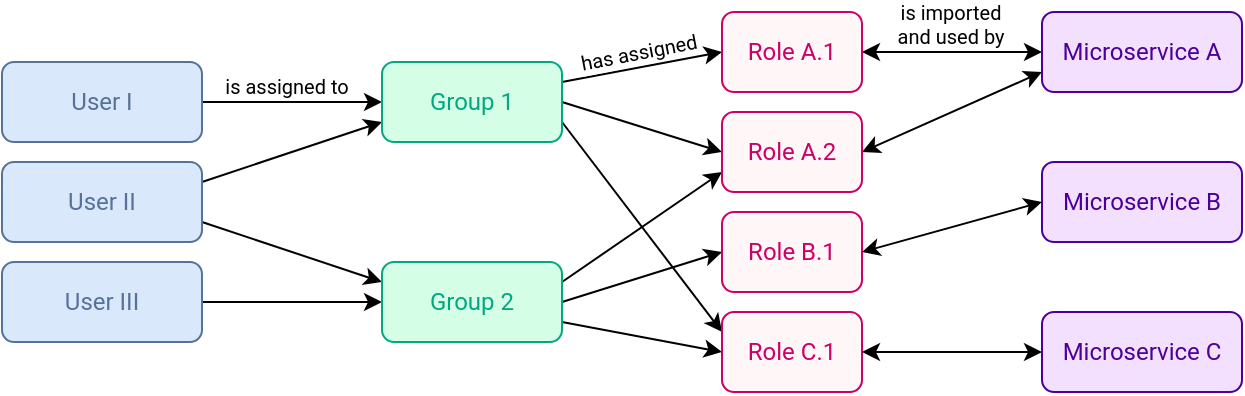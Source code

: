 <mxfile version="13.8.3" type="google"><diagram id="SOJGDQ3V0tpDCRtj3oEf" name="Page-1"><mxGraphModel dx="1422" dy="743" grid="1" gridSize="10" guides="1" tooltips="1" connect="1" arrows="1" fold="1" page="1" pageScale="1" pageWidth="620" pageHeight="200" math="0" shadow="0"><root><mxCell id="0"/><mxCell id="1" parent="0"/><mxCell id="yHwz0h-PSisfzpWsAm40-13" style="edgeStyle=entityRelationEdgeStyle;rounded=0;orthogonalLoop=1;jettySize=auto;html=1;exitX=1;exitY=0.5;exitDx=0;exitDy=0;entryX=0;entryY=0.5;entryDx=0;entryDy=0;fontFamily=Roboto;fontSource=https%3A%2F%2Ffonts.googleapis.com%2Fcss%3Ffamily%3DRoboto;fontColor=#CC0066;" parent="1" source="yHwz0h-PSisfzpWsAm40-1" target="yHwz0h-PSisfzpWsAm40-4" edge="1"><mxGeometry relative="1" as="geometry"/></mxCell><mxCell id="yHwz0h-PSisfzpWsAm40-17" value="is assigned to" style="edgeLabel;html=1;align=center;verticalAlign=middle;resizable=0;points=[];fontFamily=Roboto;fontSize=10;" parent="yHwz0h-PSisfzpWsAm40-13" vertex="1" connectable="0"><mxGeometry x="-0.164" relative="1" as="geometry"><mxPoint x="4" y="-8" as="offset"/></mxGeometry></mxCell><mxCell id="yHwz0h-PSisfzpWsAm40-1" value="User I" style="rounded=1;whiteSpace=wrap;html=1;fontFamily=Roboto;fontSource=https%3A%2F%2Ffonts.googleapis.com%2Fcss%3Ffamily%3DRoboto;fillColor=#dae8fc;strokeColor=#577299;fontColor=#577299;" parent="1" vertex="1"><mxGeometry y="30" width="100" height="40" as="geometry"/></mxCell><mxCell id="yHwz0h-PSisfzpWsAm40-15" style="rounded=0;orthogonalLoop=1;jettySize=auto;html=1;exitX=1;exitY=0.25;exitDx=0;exitDy=0;entryX=0;entryY=0.75;entryDx=0;entryDy=0;fontFamily=Roboto;fontSource=https%3A%2F%2Ffonts.googleapis.com%2Fcss%3Ffamily%3DRoboto;fontColor=#CC0066;" parent="1" source="yHwz0h-PSisfzpWsAm40-2" target="yHwz0h-PSisfzpWsAm40-4" edge="1"><mxGeometry relative="1" as="geometry"/></mxCell><mxCell id="yHwz0h-PSisfzpWsAm40-19" style="rounded=0;orthogonalLoop=1;jettySize=auto;html=1;exitX=1;exitY=0.75;exitDx=0;exitDy=0;fontFamily=Roboto;fontSource=https%3A%2F%2Ffonts.googleapis.com%2Fcss%3Ffamily%3DRoboto;fontColor=#CC0066;entryX=0;entryY=0.25;entryDx=0;entryDy=0;" parent="1" source="yHwz0h-PSisfzpWsAm40-2" target="yHwz0h-PSisfzpWsAm40-5" edge="1"><mxGeometry relative="1" as="geometry"><mxPoint x="210" y="150" as="targetPoint"/></mxGeometry></mxCell><mxCell id="yHwz0h-PSisfzpWsAm40-2" value="User II" style="rounded=1;whiteSpace=wrap;html=1;fontFamily=Roboto;fontSource=https%3A%2F%2Ffonts.googleapis.com%2Fcss%3Ffamily%3DRoboto;fillColor=#dae8fc;strokeColor=#577299;fontColor=#577299;" parent="1" vertex="1"><mxGeometry y="80" width="100" height="40" as="geometry"/></mxCell><mxCell id="yHwz0h-PSisfzpWsAm40-18" style="edgeStyle=orthogonalEdgeStyle;curved=1;rounded=0;orthogonalLoop=1;jettySize=auto;html=1;exitX=1;exitY=0.5;exitDx=0;exitDy=0;entryX=0;entryY=0.5;entryDx=0;entryDy=0;fontFamily=Roboto;fontSource=https%3A%2F%2Ffonts.googleapis.com%2Fcss%3Ffamily%3DRoboto;fontColor=#CC0066;" parent="1" source="yHwz0h-PSisfzpWsAm40-3" target="yHwz0h-PSisfzpWsAm40-5" edge="1"><mxGeometry relative="1" as="geometry"/></mxCell><mxCell id="yHwz0h-PSisfzpWsAm40-3" value="User III" style="rounded=1;whiteSpace=wrap;html=1;fontFamily=Roboto;fontSource=https%3A%2F%2Ffonts.googleapis.com%2Fcss%3Ffamily%3DRoboto;fillColor=#dae8fc;strokeColor=#577299;fontColor=#577299;" parent="1" vertex="1"><mxGeometry y="130" width="100" height="40" as="geometry"/></mxCell><mxCell id="yHwz0h-PSisfzpWsAm40-21" style="rounded=0;orthogonalLoop=1;jettySize=auto;html=1;exitX=1;exitY=0.75;exitDx=0;exitDy=0;entryX=0;entryY=0.25;entryDx=0;entryDy=0;fontFamily=Roboto;fontSource=https%3A%2F%2Ffonts.googleapis.com%2Fcss%3Ffamily%3DRoboto;fontSize=8;fontColor=#CC0066;" parent="1" source="yHwz0h-PSisfzpWsAm40-4" target="yHwz0h-PSisfzpWsAm40-6" edge="1"><mxGeometry relative="1" as="geometry"/></mxCell><mxCell id="yHwz0h-PSisfzpWsAm40-22" style="rounded=0;orthogonalLoop=1;jettySize=auto;html=1;exitX=1;exitY=0.5;exitDx=0;exitDy=0;entryX=0;entryY=0.5;entryDx=0;entryDy=0;fontFamily=Roboto;fontSource=https%3A%2F%2Ffonts.googleapis.com%2Fcss%3Ffamily%3DRoboto;fontSize=8;fontColor=#CC0066;" parent="1" source="yHwz0h-PSisfzpWsAm40-4" target="yHwz0h-PSisfzpWsAm40-12" edge="1"><mxGeometry relative="1" as="geometry"/></mxCell><mxCell id="yHwz0h-PSisfzpWsAm40-23" style="rounded=0;orthogonalLoop=1;jettySize=auto;html=1;exitX=1;exitY=0.25;exitDx=0;exitDy=0;entryX=0;entryY=0.5;entryDx=0;entryDy=0;fontFamily=Roboto;fontSource=https%3A%2F%2Ffonts.googleapis.com%2Fcss%3Ffamily%3DRoboto;fontSize=8;fontColor=#CC0066;" parent="1" source="yHwz0h-PSisfzpWsAm40-4" target="yHwz0h-PSisfzpWsAm40-8" edge="1"><mxGeometry relative="1" as="geometry"/></mxCell><mxCell id="yHwz0h-PSisfzpWsAm40-27" value="has assigned" style="edgeLabel;html=1;align=center;verticalAlign=middle;resizable=0;points=[];fontSize=10;fontFamily=Roboto;rotation=349;" parent="yHwz0h-PSisfzpWsAm40-23" vertex="1" connectable="0"><mxGeometry x="-0.306" y="2" relative="1" as="geometry"><mxPoint x="10.46" y="-8" as="offset"/></mxGeometry></mxCell><mxCell id="yHwz0h-PSisfzpWsAm40-4" value="Group 1" style="rounded=1;whiteSpace=wrap;html=1;fontFamily=Roboto;fontSource=https%3A%2F%2Ffonts.googleapis.com%2Fcss%3Ffamily%3DRoboto;fillColor=#D4FFE6;fontColor=#03A882;strokeColor=#03A882;" parent="1" vertex="1"><mxGeometry x="190" y="30" width="90" height="40" as="geometry"/></mxCell><mxCell id="yHwz0h-PSisfzpWsAm40-24" style="rounded=0;orthogonalLoop=1;jettySize=auto;html=1;exitX=1;exitY=0.25;exitDx=0;exitDy=0;entryX=0;entryY=0.75;entryDx=0;entryDy=0;fontFamily=Roboto;fontSource=https%3A%2F%2Ffonts.googleapis.com%2Fcss%3Ffamily%3DRoboto;fontSize=8;fontColor=#CC0066;" parent="1" source="yHwz0h-PSisfzpWsAm40-5" target="yHwz0h-PSisfzpWsAm40-12" edge="1"><mxGeometry relative="1" as="geometry"/></mxCell><mxCell id="yHwz0h-PSisfzpWsAm40-25" style="edgeStyle=none;rounded=0;orthogonalLoop=1;jettySize=auto;html=1;exitX=1;exitY=0.5;exitDx=0;exitDy=0;entryX=0;entryY=0.5;entryDx=0;entryDy=0;fontFamily=Roboto;fontSource=https%3A%2F%2Ffonts.googleapis.com%2Fcss%3Ffamily%3DRoboto;fontSize=8;fontColor=#CC0066;" parent="1" source="yHwz0h-PSisfzpWsAm40-5" target="yHwz0h-PSisfzpWsAm40-7" edge="1"><mxGeometry relative="1" as="geometry"/></mxCell><mxCell id="yHwz0h-PSisfzpWsAm40-26" style="edgeStyle=none;rounded=0;orthogonalLoop=1;jettySize=auto;html=1;exitX=1;exitY=0.75;exitDx=0;exitDy=0;entryX=0;entryY=0.5;entryDx=0;entryDy=0;fontFamily=Roboto;fontSource=https%3A%2F%2Ffonts.googleapis.com%2Fcss%3Ffamily%3DRoboto;fontSize=8;fontColor=#CC0066;" parent="1" source="yHwz0h-PSisfzpWsAm40-5" target="yHwz0h-PSisfzpWsAm40-6" edge="1"><mxGeometry relative="1" as="geometry"/></mxCell><mxCell id="yHwz0h-PSisfzpWsAm40-5" value="Group 2" style="rounded=1;whiteSpace=wrap;html=1;fontFamily=Roboto;fontSource=https%3A%2F%2Ffonts.googleapis.com%2Fcss%3Ffamily%3DRoboto;fillColor=#D4FFE6;fontColor=#03A882;strokeColor=#03A882;" parent="1" vertex="1"><mxGeometry x="190" y="130" width="90" height="40" as="geometry"/></mxCell><mxCell id="yHwz0h-PSisfzpWsAm40-6" value="Role C.1" style="rounded=1;whiteSpace=wrap;html=1;strokeColor=#CC0066;fontColor=#CC0066;fillColor=#FFF7F7;fontFamily=Roboto;fontSource=https%3A%2F%2Ffonts.googleapis.com%2Fcss%3Ffamily%3DRoboto;" parent="1" vertex="1"><mxGeometry x="360" y="155" width="70" height="40" as="geometry"/></mxCell><mxCell id="yHwz0h-PSisfzpWsAm40-7" value="Role B.1" style="rounded=1;whiteSpace=wrap;html=1;strokeColor=#CC0066;fontColor=#CC0066;fillColor=#FFF7F7;fontFamily=Roboto;fontSource=https%3A%2F%2Ffonts.googleapis.com%2Fcss%3Ffamily%3DRoboto;" parent="1" vertex="1"><mxGeometry x="360" y="105" width="70" height="40" as="geometry"/></mxCell><mxCell id="yHwz0h-PSisfzpWsAm40-28" style="edgeStyle=none;rounded=0;orthogonalLoop=1;jettySize=auto;html=1;exitX=1;exitY=0.5;exitDx=0;exitDy=0;entryX=0;entryY=0.5;entryDx=0;entryDy=0;fontFamily=Roboto;fontSource=https%3A%2F%2Ffonts.googleapis.com%2Fcss%3Ffamily%3DRoboto;fontSize=8;fontColor=#000000;startArrow=classic;startFill=1;" parent="1" source="yHwz0h-PSisfzpWsAm40-8" target="yHwz0h-PSisfzpWsAm40-9" edge="1"><mxGeometry relative="1" as="geometry"/></mxCell><mxCell id="yHwz0h-PSisfzpWsAm40-31" value="&lt;div style=&quot;font-size: 10px;&quot;&gt;is imported&lt;/div&gt;and used by " style="edgeLabel;html=1;align=center;verticalAlign=middle;resizable=0;points=[];fontSize=10;fontFamily=Roboto;fontColor=#000000;" parent="yHwz0h-PSisfzpWsAm40-28" vertex="1" connectable="0"><mxGeometry x="-0.306" relative="1" as="geometry"><mxPoint x="12.33" y="-14" as="offset"/></mxGeometry></mxCell><mxCell id="yHwz0h-PSisfzpWsAm40-8" value="Role A.1" style="rounded=1;whiteSpace=wrap;html=1;strokeColor=#CC0066;fontColor=#CC0066;fillColor=#FFF7F7;fontFamily=Roboto;fontSource=https%3A%2F%2Ffonts.googleapis.com%2Fcss%3Ffamily%3DRoboto;" parent="1" vertex="1"><mxGeometry x="360" y="5" width="70" height="40" as="geometry"/></mxCell><mxCell id="yHwz0h-PSisfzpWsAm40-32" style="edgeStyle=none;rounded=0;orthogonalLoop=1;jettySize=auto;html=1;exitX=0;exitY=0.75;exitDx=0;exitDy=0;entryX=1;entryY=0.5;entryDx=0;entryDy=0;startArrow=classic;startFill=1;fontFamily=Roboto;fontSource=https%3A%2F%2Ffonts.googleapis.com%2Fcss%3Ffamily%3DRoboto;fontSize=8;fontColor=#000000;" parent="1" source="yHwz0h-PSisfzpWsAm40-9" target="yHwz0h-PSisfzpWsAm40-12" edge="1"><mxGeometry relative="1" as="geometry"/></mxCell><mxCell id="yHwz0h-PSisfzpWsAm40-9" value="Microservice A" style="rounded=1;whiteSpace=wrap;html=1;strokeColor=#4C0099;fontColor=#4C0099;fillColor=#F3E0FF;fontFamily=Roboto;fontSource=https%3A%2F%2Ffonts.googleapis.com%2Fcss%3Ffamily%3DRoboto;" parent="1" vertex="1"><mxGeometry x="520" y="5" width="100" height="40" as="geometry"/></mxCell><mxCell id="yHwz0h-PSisfzpWsAm40-33" style="edgeStyle=none;rounded=0;orthogonalLoop=1;jettySize=auto;html=1;exitX=0;exitY=0.5;exitDx=0;exitDy=0;entryX=1;entryY=0.5;entryDx=0;entryDy=0;startArrow=classic;startFill=1;fontFamily=Roboto;fontSource=https%3A%2F%2Ffonts.googleapis.com%2Fcss%3Ffamily%3DRoboto;fontSize=8;fontColor=#000000;" parent="1" source="yHwz0h-PSisfzpWsAm40-10" target="yHwz0h-PSisfzpWsAm40-7" edge="1"><mxGeometry relative="1" as="geometry"/></mxCell><mxCell id="yHwz0h-PSisfzpWsAm40-10" value="Microservice B" style="rounded=1;whiteSpace=wrap;html=1;strokeColor=#4C0099;fontColor=#4C0099;fillColor=#F3E0FF;fontFamily=Roboto;fontSource=https%3A%2F%2Ffonts.googleapis.com%2Fcss%3Ffamily%3DRoboto;" parent="1" vertex="1"><mxGeometry x="520" y="80" width="100" height="40" as="geometry"/></mxCell><mxCell id="yHwz0h-PSisfzpWsAm40-34" style="edgeStyle=none;rounded=0;orthogonalLoop=1;jettySize=auto;html=1;exitX=0;exitY=0.5;exitDx=0;exitDy=0;entryX=1;entryY=0.5;entryDx=0;entryDy=0;startArrow=classic;startFill=1;fontFamily=Roboto;fontSource=https%3A%2F%2Ffonts.googleapis.com%2Fcss%3Ffamily%3DRoboto;fontSize=8;fontColor=#000000;" parent="1" source="yHwz0h-PSisfzpWsAm40-11" target="yHwz0h-PSisfzpWsAm40-6" edge="1"><mxGeometry relative="1" as="geometry"/></mxCell><mxCell id="yHwz0h-PSisfzpWsAm40-11" value="Microservice C" style="rounded=1;whiteSpace=wrap;html=1;strokeColor=#4C0099;fontColor=#4C0099;fillColor=#F3E0FF;fontFamily=Roboto;fontSource=https%3A%2F%2Ffonts.googleapis.com%2Fcss%3Ffamily%3DRoboto;" parent="1" vertex="1"><mxGeometry x="520" y="155" width="100" height="40" as="geometry"/></mxCell><mxCell id="yHwz0h-PSisfzpWsAm40-12" value="Role A.2" style="rounded=1;whiteSpace=wrap;html=1;strokeColor=#CC0066;fontColor=#CC0066;fillColor=#FFF7F7;fontFamily=Roboto;fontSource=https%3A%2F%2Ffonts.googleapis.com%2Fcss%3Ffamily%3DRoboto;" parent="1" vertex="1"><mxGeometry x="360" y="55" width="70" height="40" as="geometry"/></mxCell></root></mxGraphModel></diagram></mxfile>